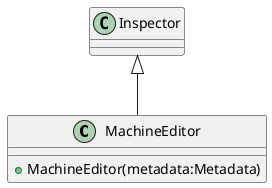 @startuml
class MachineEditor {
    + MachineEditor(metadata:Metadata)
}
Inspector <|-- MachineEditor
@enduml
